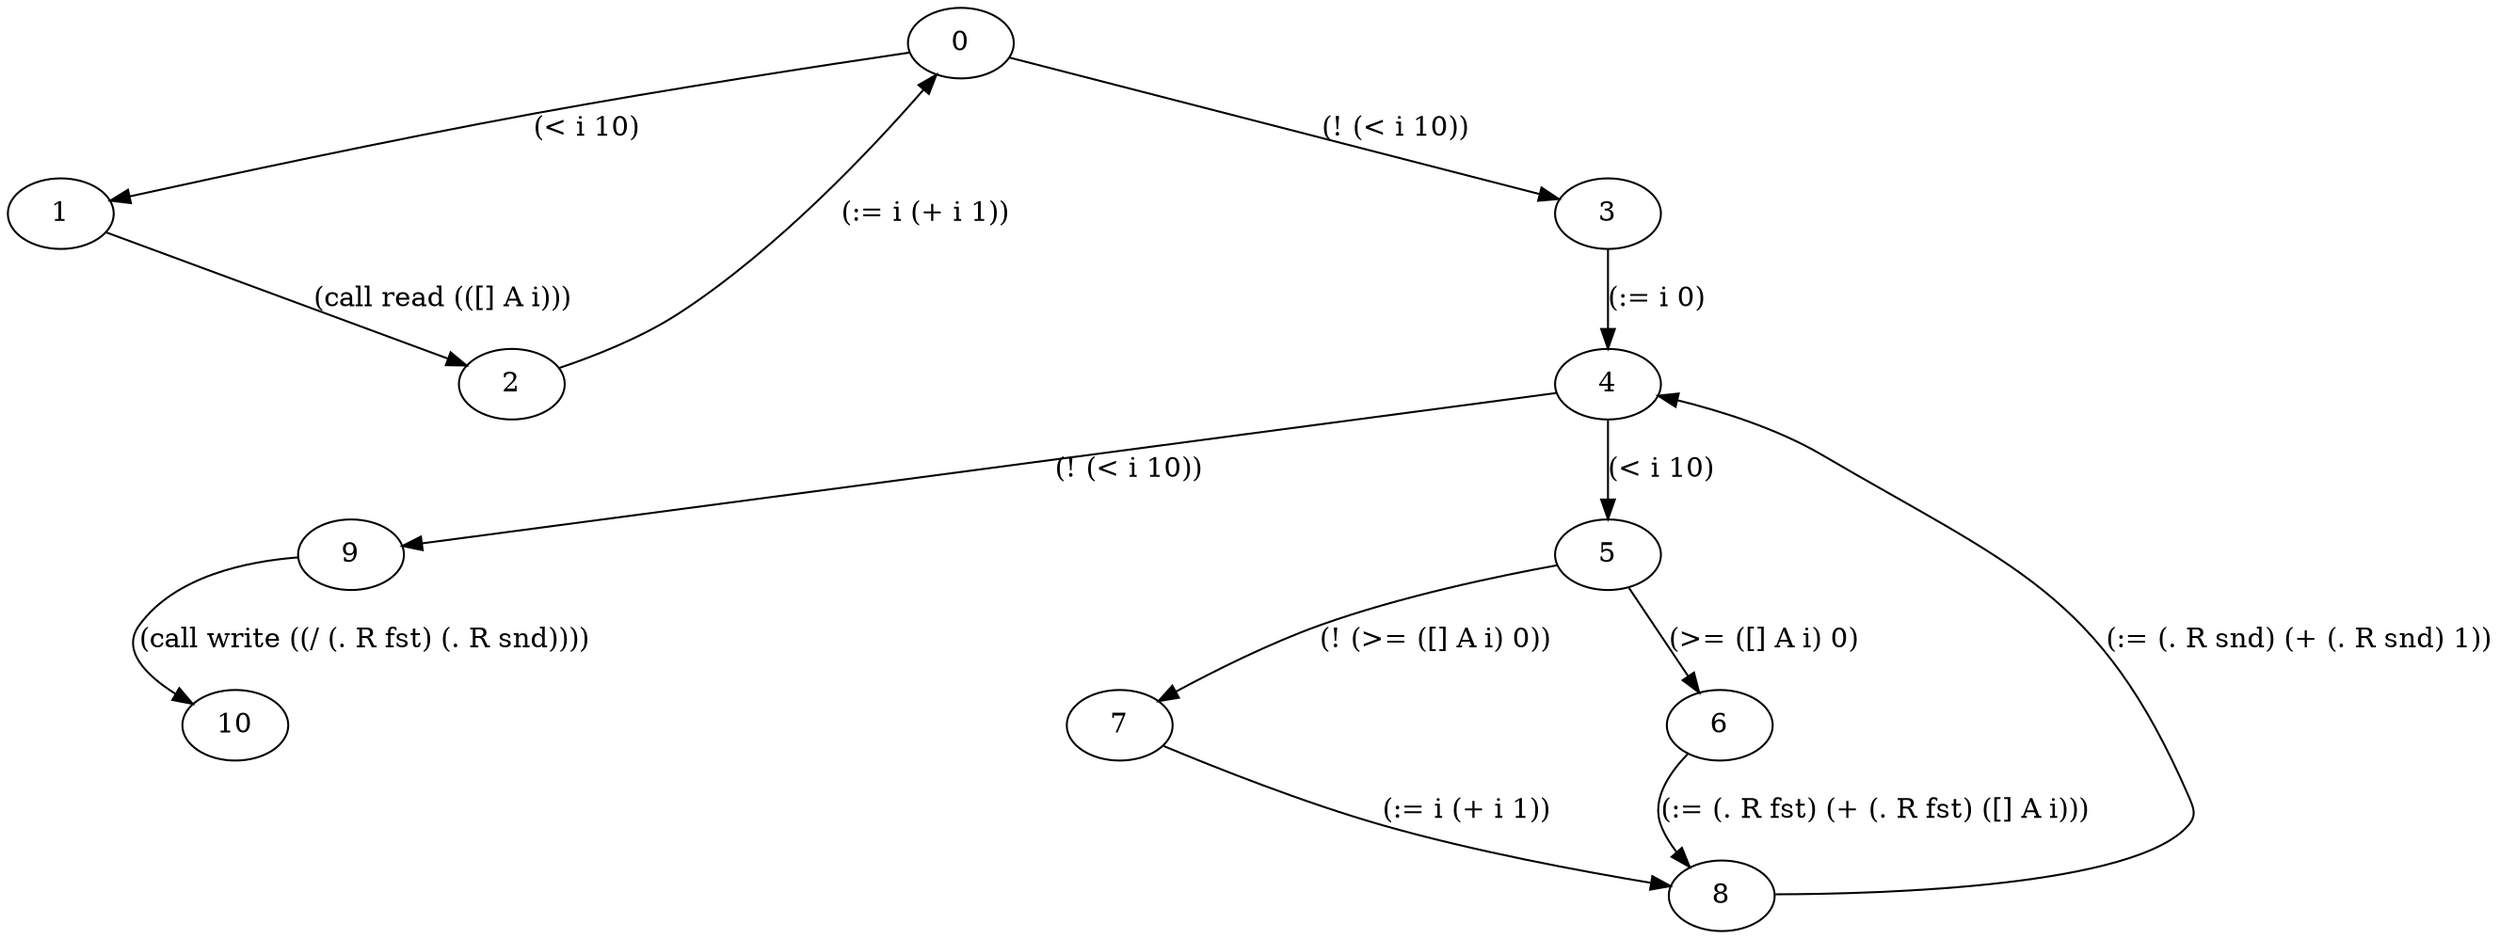 strict digraph  {
nodesep=3;
0 [selector=None, type=source];
1 [selector=while, type=None];
4 [selector=None, type=None];
3 [selector=None, type=None];
2 [selector=None, type=None];
10 [selector=None, type=sink];
9 [selector=None, type=None];
8 [selector=None, type=None];
7 [selector=else, type=None];
6 [selector=if, type=None];
5 [selector=while, type=None];
0 -> 1  [action="(< i 10)", label="(< i 10)"];
0 -> 3  [action="(! (< i 10))", label="(! (< i 10))"];
1 -> 2  [action="(call read (([] A i)))", label="(call read (([] A i)))"];
4 -> 9  [action="(! (< i 10))", label="(! (< i 10))"];
4 -> 5  [action="(< i 10)", label="(< i 10)"];
3 -> 4  [action="(:= i 0)", label="(:= i 0)"];
2 -> 0  [action="(:= i (+ i 1))", label="(:= i (+ i 1))"];
9 -> 10  [action="(call write ((/ (. R fst) (. R snd))))", label="(call write ((/ (. R fst) (. R snd))))"];
8 -> 4  [action="(:= (. R snd) (+ (. R snd) 1))", label="(:= (. R snd) (+ (. R snd) 1))"];
7 -> 8  [action="(:= i (+ i 1))", label="(:= i (+ i 1))"];
6 -> 8  [action="(:= (. R fst) (+ (. R fst) ([] A i)))", label="(:= (. R fst) (+ (. R fst) ([] A i)))"];
5 -> 7  [action="(! (>= ([] A i) 0))", label="(! (>= ([] A i) 0))"];
5 -> 6  [action="(>= ([] A i) 0)", label="(>= ([] A i) 0)"];
}
